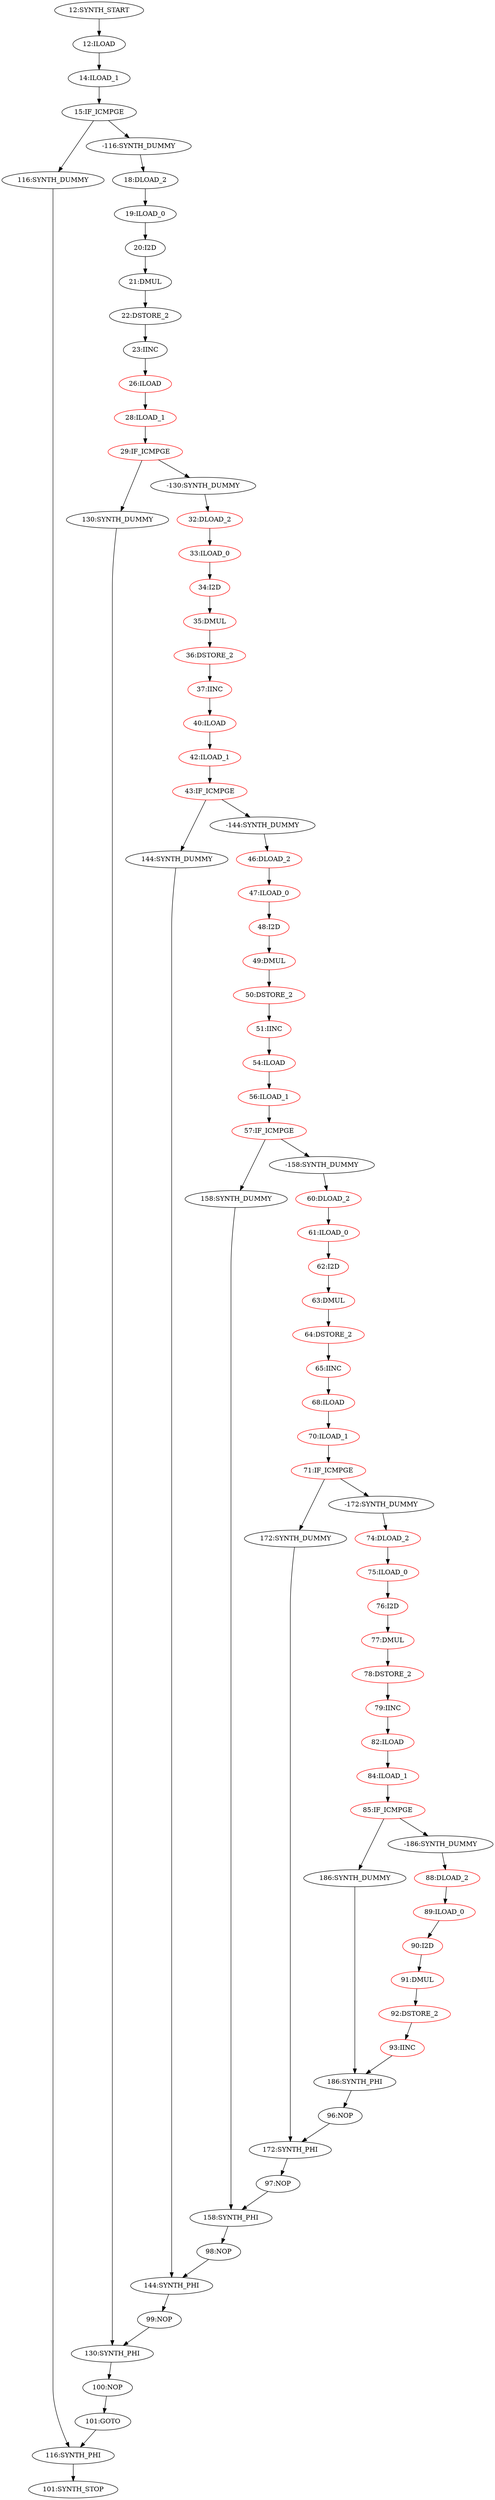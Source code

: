 digraph{
"12:SYNTH_START" -> "12:ILOAD";
"12:ILOAD" -> "14:ILOAD_1";
"14:ILOAD_1" -> "15:IF_ICMPGE";
"15:IF_ICMPGE" -> "116:SYNTH_DUMMY";
"15:IF_ICMPGE" -> "-116:SYNTH_DUMMY";
"116:SYNTH_DUMMY" -> "116:SYNTH_PHI";
"-116:SYNTH_DUMMY" -> "18:DLOAD_2";
"18:DLOAD_2" -> "19:ILOAD_0";
"19:ILOAD_0" -> "20:I2D";
"20:I2D" -> "21:DMUL";
"21:DMUL" -> "22:DSTORE_2";
"22:DSTORE_2" -> "23:IINC";
"23:IINC" -> "26:ILOAD";
"26:ILOAD" [color = red];
"26:ILOAD" -> "28:ILOAD_1";
"28:ILOAD_1" [color = red];
"28:ILOAD_1" -> "29:IF_ICMPGE";
"29:IF_ICMPGE" [color = red];
"29:IF_ICMPGE" -> "130:SYNTH_DUMMY";
"29:IF_ICMPGE" -> "-130:SYNTH_DUMMY";
"130:SYNTH_DUMMY" -> "130:SYNTH_PHI";
"-130:SYNTH_DUMMY" -> "32:DLOAD_2";
"32:DLOAD_2" [color = red];
"32:DLOAD_2" -> "33:ILOAD_0";
"100:NOP" -> "101:GOTO";
"101:GOTO" -> "116:SYNTH_PHI";
"33:ILOAD_0" [color = red];
"33:ILOAD_0" -> "34:I2D";
"34:I2D" [color = red];
"34:I2D" -> "35:DMUL";
"35:DMUL" [color = red];
"35:DMUL" -> "36:DSTORE_2";
"36:DSTORE_2" [color = red];
"36:DSTORE_2" -> "37:IINC";
"37:IINC" [color = red];
"37:IINC" -> "40:ILOAD";
"40:ILOAD" [color = red];
"40:ILOAD" -> "42:ILOAD_1";
"42:ILOAD_1" [color = red];
"42:ILOAD_1" -> "43:IF_ICMPGE";
"43:IF_ICMPGE" [color = red];
"43:IF_ICMPGE" -> "144:SYNTH_DUMMY";
"43:IF_ICMPGE" -> "-144:SYNTH_DUMMY";
"144:SYNTH_DUMMY" -> "144:SYNTH_PHI";
"-144:SYNTH_DUMMY" -> "46:DLOAD_2";
"46:DLOAD_2" [color = red];
"46:DLOAD_2" -> "47:ILOAD_0";
"99:NOP" -> "130:SYNTH_PHI";
"47:ILOAD_0" [color = red];
"47:ILOAD_0" -> "48:I2D";
"48:I2D" [color = red];
"48:I2D" -> "49:DMUL";
"49:DMUL" [color = red];
"49:DMUL" -> "50:DSTORE_2";
"50:DSTORE_2" [color = red];
"50:DSTORE_2" -> "51:IINC";
"51:IINC" [color = red];
"51:IINC" -> "54:ILOAD";
"54:ILOAD" [color = red];
"54:ILOAD" -> "56:ILOAD_1";
"56:ILOAD_1" [color = red];
"56:ILOAD_1" -> "57:IF_ICMPGE";
"57:IF_ICMPGE" [color = red];
"57:IF_ICMPGE" -> "158:SYNTH_DUMMY";
"57:IF_ICMPGE" -> "-158:SYNTH_DUMMY";
"158:SYNTH_DUMMY" -> "158:SYNTH_PHI";
"-158:SYNTH_DUMMY" -> "60:DLOAD_2";
"60:DLOAD_2" [color = red];
"60:DLOAD_2" -> "61:ILOAD_0";
"98:NOP" -> "144:SYNTH_PHI";
"61:ILOAD_0" [color = red];
"61:ILOAD_0" -> "62:I2D";
"62:I2D" [color = red];
"62:I2D" -> "63:DMUL";
"63:DMUL" [color = red];
"63:DMUL" -> "64:DSTORE_2";
"64:DSTORE_2" [color = red];
"64:DSTORE_2" -> "65:IINC";
"65:IINC" [color = red];
"65:IINC" -> "68:ILOAD";
"68:ILOAD" [color = red];
"68:ILOAD" -> "70:ILOAD_1";
"70:ILOAD_1" [color = red];
"70:ILOAD_1" -> "71:IF_ICMPGE";
"71:IF_ICMPGE" [color = red];
"71:IF_ICMPGE" -> "172:SYNTH_DUMMY";
"71:IF_ICMPGE" -> "-172:SYNTH_DUMMY";
"172:SYNTH_DUMMY" -> "172:SYNTH_PHI";
"-172:SYNTH_DUMMY" -> "74:DLOAD_2";
"74:DLOAD_2" [color = red];
"74:DLOAD_2" -> "75:ILOAD_0";
"97:NOP" -> "158:SYNTH_PHI";
"75:ILOAD_0" [color = red];
"75:ILOAD_0" -> "76:I2D";
"76:I2D" [color = red];
"76:I2D" -> "77:DMUL";
"77:DMUL" [color = red];
"77:DMUL" -> "78:DSTORE_2";
"78:DSTORE_2" [color = red];
"78:DSTORE_2" -> "79:IINC";
"79:IINC" [color = red];
"79:IINC" -> "82:ILOAD";
"82:ILOAD" [color = red];
"82:ILOAD" -> "84:ILOAD_1";
"84:ILOAD_1" [color = red];
"84:ILOAD_1" -> "85:IF_ICMPGE";
"85:IF_ICMPGE" [color = red];
"85:IF_ICMPGE" -> "186:SYNTH_DUMMY";
"85:IF_ICMPGE" -> "-186:SYNTH_DUMMY";
"186:SYNTH_DUMMY" -> "186:SYNTH_PHI";
"-186:SYNTH_DUMMY" -> "88:DLOAD_2";
"88:DLOAD_2" [color = red];
"88:DLOAD_2" -> "89:ILOAD_0";
"96:NOP" -> "172:SYNTH_PHI";
"89:ILOAD_0" [color = red];
"89:ILOAD_0" -> "90:I2D";
"90:I2D" [color = red];
"90:I2D" -> "91:DMUL";
"91:DMUL" [color = red];
"91:DMUL" -> "92:DSTORE_2";
"92:DSTORE_2" [color = red];
"92:DSTORE_2" -> "93:IINC";
"93:IINC" [color = red];
"93:IINC" -> "186:SYNTH_PHI";
"186:SYNTH_PHI" -> "96:NOP";
"172:SYNTH_PHI" -> "97:NOP";
"158:SYNTH_PHI" -> "98:NOP";
"144:SYNTH_PHI" -> "99:NOP";
"130:SYNTH_PHI" -> "100:NOP";
"116:SYNTH_PHI" -> "101:SYNTH_STOP";
}